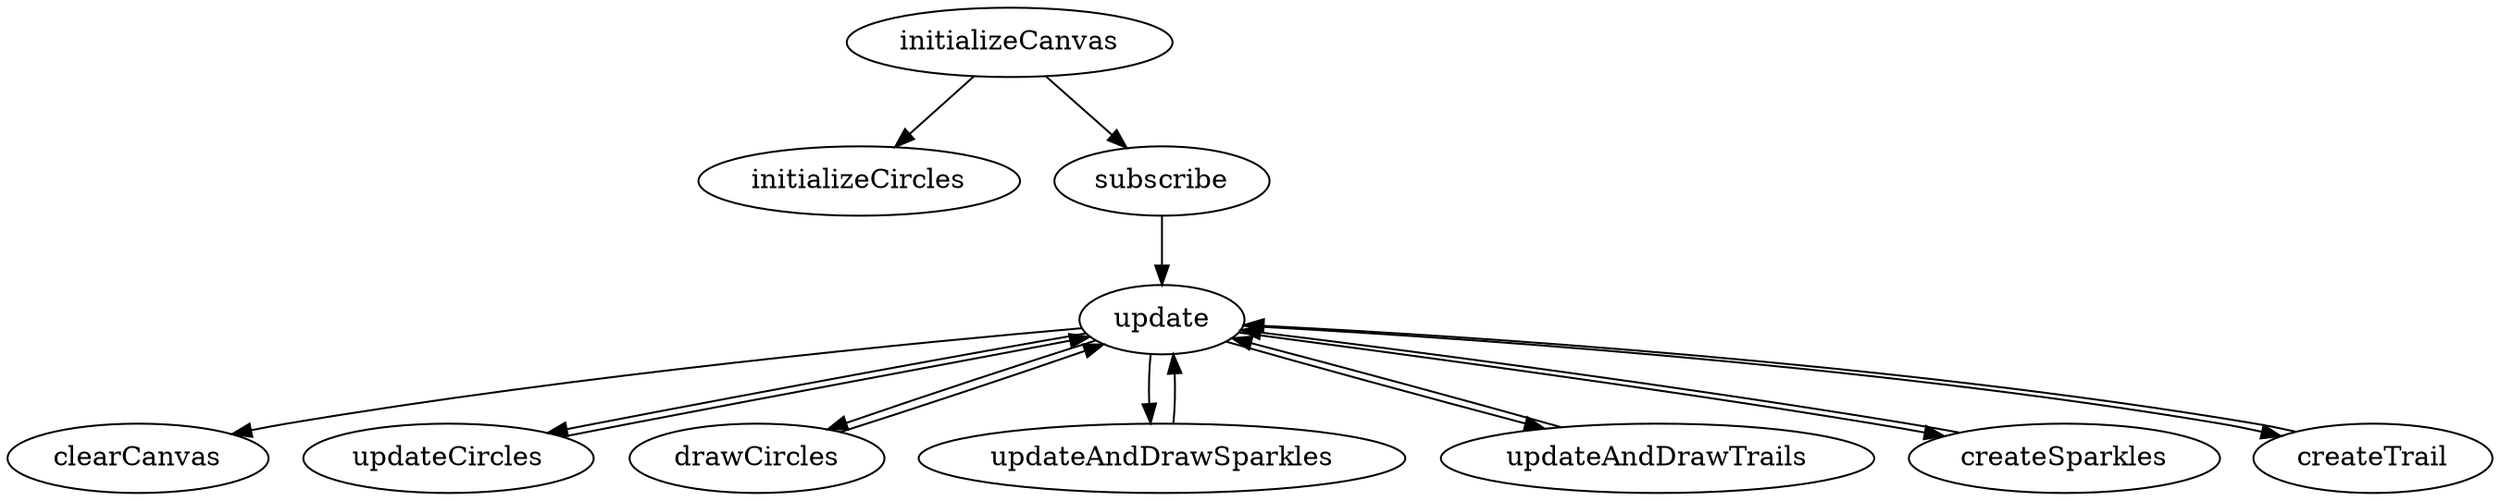digraph function_calls {
  initializeCanvas -> initializeCircles;
  initializeCanvas -> subscribe;
  subscribe -> update;
  update -> clearCanvas;
  update -> updateCircles;
  update -> drawCircles;
  update -> updateAndDrawSparkles;
  update -> updateAndDrawTrails;
  update -> createSparkles;
  update -> createTrail;
  updateCircles -> update; //循环调用
  drawCircles -> update; //循环调用
  updateAndDrawSparkles -> update; //循环调用
  updateAndDrawTrails -> update; //循环调用
  createSparkles -> update; //循环调用
  createTrail -> update; //循环调用
}
